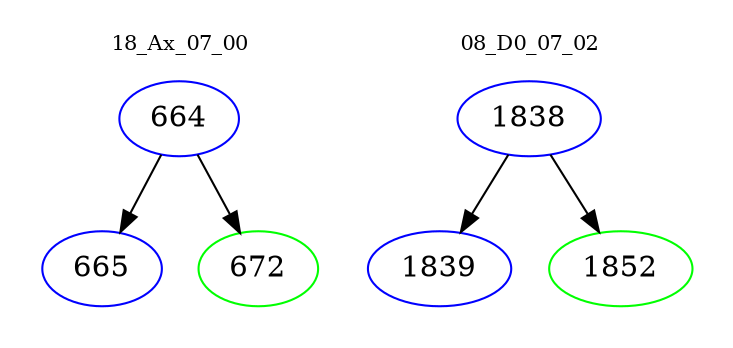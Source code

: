 digraph{
subgraph cluster_0 {
color = white
label = "18_Ax_07_00";
fontsize=10;
T0_664 [label="664", color="blue"]
T0_664 -> T0_665 [color="black"]
T0_665 [label="665", color="blue"]
T0_664 -> T0_672 [color="black"]
T0_672 [label="672", color="green"]
}
subgraph cluster_1 {
color = white
label = "08_D0_07_02";
fontsize=10;
T1_1838 [label="1838", color="blue"]
T1_1838 -> T1_1839 [color="black"]
T1_1839 [label="1839", color="blue"]
T1_1838 -> T1_1852 [color="black"]
T1_1852 [label="1852", color="green"]
}
}
